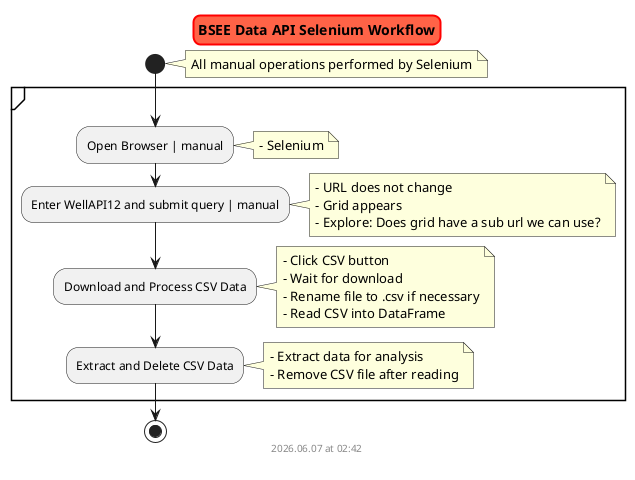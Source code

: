 @startuml bsee_data_api
skinparam titleBorderRoundCorner 15
skinparam titleBorderThickness 2
skinparam titleBorderColor red
skinparam titleBackgroundColor Tomato

title BSEE Data API Selenium Workflow

start

            note right
              All manual operations performed by Selenium
            end note

    partition {


        :Open Browser | manual;
            note right
                - Selenium
            end note

        :Enter WellAPI12 and submit query | manual;
            note right
                - URL does not change
                - Grid appears
                - Explore: Does grid have a sub url we can use?
            end note

        :Download and Process CSV Data;
            note right
             - Click CSV button
             - Wait for download
             - Rename file to .csv if necessary
             - Read CSV into DataFrame
            end note

        :Extract and Delete CSV Data;
            note right
            - Extract data for analysis
            - Remove CSV file after reading
            end note


    }

stop

footer
%date("yyyy.MM.dd' at 'HH:mm")
%filename()
end footer

@enduml